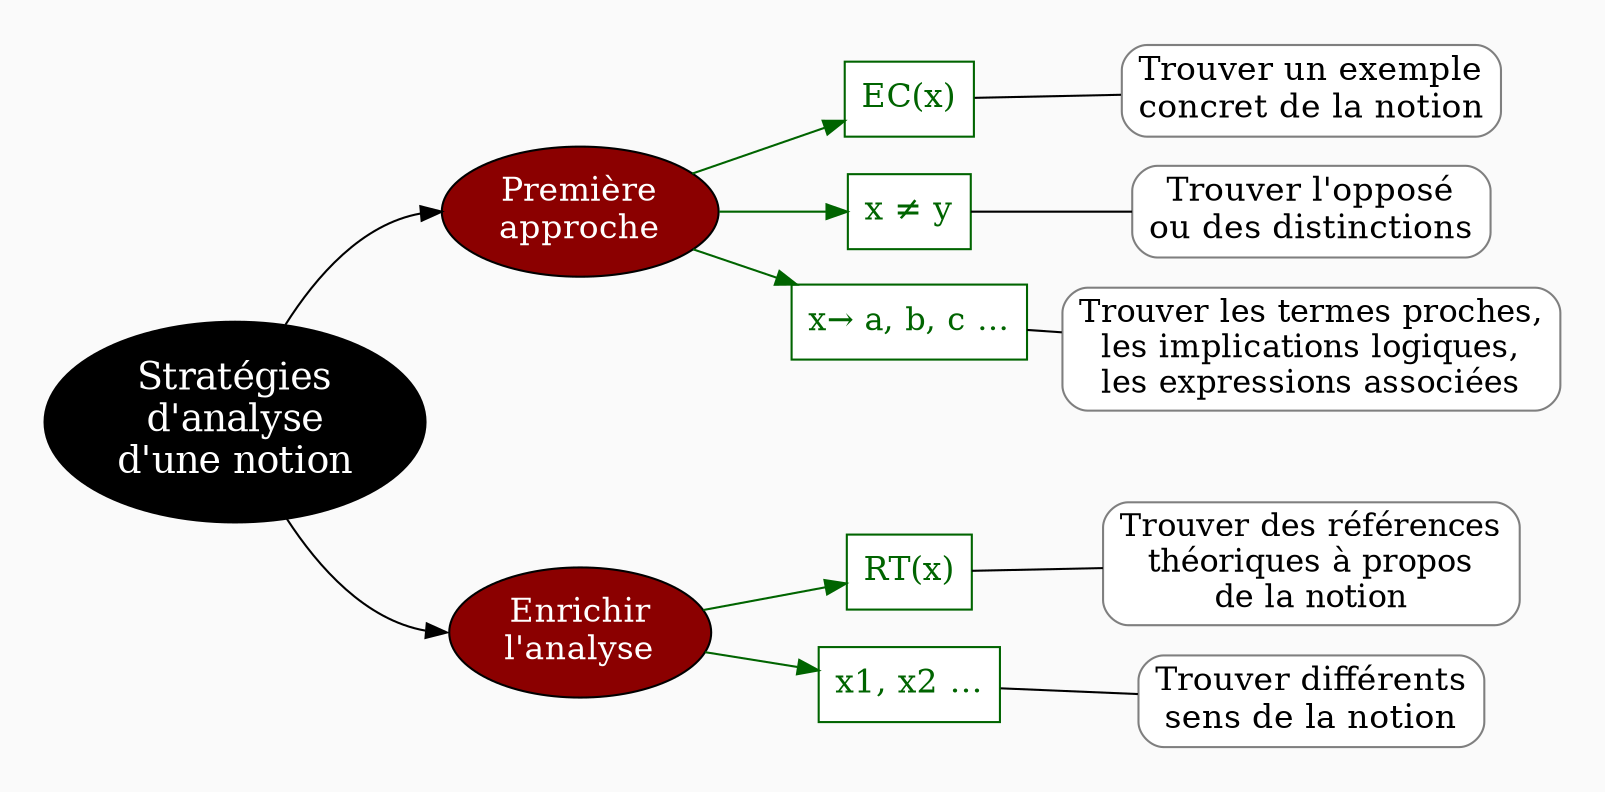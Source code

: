 digraph G {
rankdir=LR
splines=true
//splines=curved
bgcolor=grey98
pad=0.3
style=filled
edge[minlen=4]
ranksep=0.1
nodesep=0.2 // valeur à changer ?

// NIVEAU 1
node[style=filled; fillcolor=12 ; fontcolor=white ; fontsize=18]
// a1[label=""]
a1[label="Stratégies
d'analyse
d'une notion"]



// NIVEAU 2
node[style=filled;fillcolor=red4;fontcolor=white; fontsize=16]
// b1[label=""]
a1->{
b1[label="Première
approche"]    
b2[label="Enrichir
l'analyse"]
}[headport=w;minlen=1]

{rank=same;b1->b2[minlen=10;style=invis]}
//{rank=same;b2->b3[minlen=6;style=invis]}

// NIVEAU 3 (sans intermédiaire)
node [shape=box; style=filled;fillcolor=white;fontcolor=darkgreen;color=darkgreen]
// c1[label=""]
b1->{c1,c2,c3}[color=darkgreen]
c1[label="EC(x)"]
c2[label="x ≠ y"]
c3[label="x→ a, b, c …",fontsize=15.5]
b2->{c4,c5}[color=darkgreen]
c4[label="RT(x)"]
c5[label="x1, x2 …"]


{rank=same;c3->c4[minlen=6;style=invis]}

// INTERMEDIAIRE AVANT NIVEAU 3
node[style=filled;fillcolor=grey78;shape=oval]
// [arrowhead=none]
// bc1[label=""]

// NIVEAU 3 (avec intermédiaire)
node[style="filled";fillcolor=white;shape=box;color=grey50]
// c1[label=""]

// NIVEAU 4
node[style="filled, rounded";fillcolor=white;shape=box;fontcolor=black;color=grey50]
// d1[label=""]
c1->d1[arrowhead=none;minlen=2]
d1[label="Trouver un exemple
concret de la notion"]

c2->d2[arrowhead=none;minlen=2]
d2[label="Trouver l'opposé
ou des distinctions"]

c3->d3[arrowhead=none;minlen=2]
d3[label="Trouver les termes proches,
les implications logiques,
les expressions associées",fontsize=15.5]

c4->d4[arrowhead=none;minlen=2]
d4[label="Trouver des références
théoriques à propos
de la notion",fontsize=15.4]

c5->d5[arrowhead=none;minlen=2]
d5[label="Trouver différents
sens de la notion"]


// ETIQUETTES EN ROUGE
node[shape=plaintext;fontcolor=firebrick3;fillcolor=grey98]
// e1[label=< <B>= Titre</B><BR /><BR />Contenu<BR /> >]
// e1[label=""]
// ->e1[minlen=1;style=invis]


// Remarques
node[color=blue;shape=box;style=filled;margin=0.07;fontcolor=black;fontsize=13]
edge[color=blue;arrowhead="none";xlabel="";style=dashed]
// r1[label=""]
// {rank=same;->r1}
// {rank=same;r1->[dir=back]}


}

